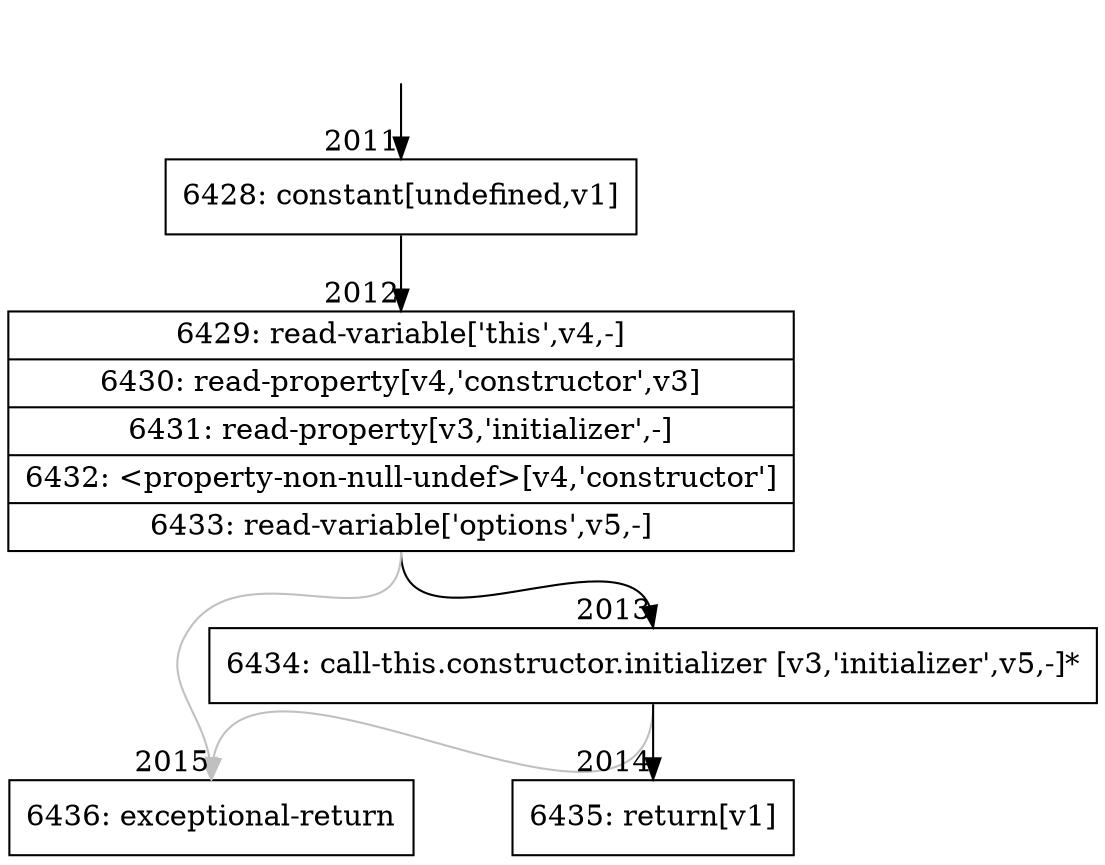 digraph {
rankdir="TD"
BB_entry156[shape=none,label=""];
BB_entry156 -> BB2011 [tailport=s, headport=n, headlabel="    2011"]
BB2011 [shape=record label="{6428: constant[undefined,v1]}" ] 
BB2011 -> BB2012 [tailport=s, headport=n, headlabel="      2012"]
BB2012 [shape=record label="{6429: read-variable['this',v4,-]|6430: read-property[v4,'constructor',v3]|6431: read-property[v3,'initializer',-]|6432: \<property-non-null-undef\>[v4,'constructor']|6433: read-variable['options',v5,-]}" ] 
BB2012 -> BB2013 [tailport=s, headport=n, headlabel="      2013"]
BB2012 -> BB2015 [tailport=s, headport=n, color=gray, headlabel="      2015"]
BB2013 [shape=record label="{6434: call-this.constructor.initializer [v3,'initializer',v5,-]*}" ] 
BB2013 -> BB2014 [tailport=s, headport=n, headlabel="      2014"]
BB2013 -> BB2015 [tailport=s, headport=n, color=gray]
BB2014 [shape=record label="{6435: return[v1]}" ] 
BB2015 [shape=record label="{6436: exceptional-return}" ] 
//#$~ 3203
}
